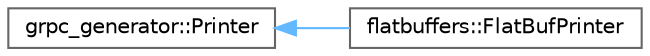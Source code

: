 digraph "Graphical Class Hierarchy"
{
 // LATEX_PDF_SIZE
  bgcolor="transparent";
  edge [fontname=Helvetica,fontsize=10,labelfontname=Helvetica,labelfontsize=10];
  node [fontname=Helvetica,fontsize=10,shape=box,height=0.2,width=0.4];
  rankdir="LR";
  Node0 [id="Node000000",label="grpc_generator::Printer",height=0.2,width=0.4,color="grey40", fillcolor="white", style="filled",URL="$structgrpc__generator_1_1Printer.html",tooltip=" "];
  Node0 -> Node1 [id="edge233_Node000000_Node000001",dir="back",color="steelblue1",style="solid",tooltip=" "];
  Node1 [id="Node000001",label="flatbuffers::FlatBufPrinter",height=0.2,width=0.4,color="grey40", fillcolor="white", style="filled",URL="$classflatbuffers_1_1FlatBufPrinter.html",tooltip=" "];
}
